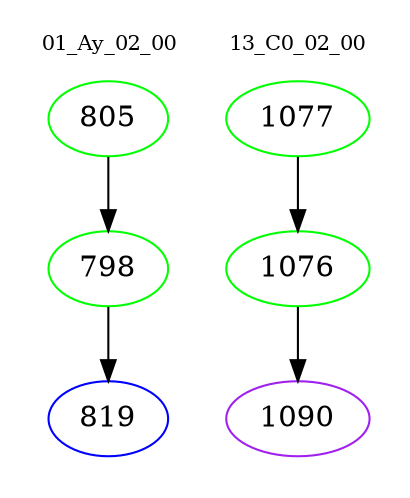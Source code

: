 digraph{
subgraph cluster_0 {
color = white
label = "01_Ay_02_00";
fontsize=10;
T0_805 [label="805", color="green"]
T0_805 -> T0_798 [color="black"]
T0_798 [label="798", color="green"]
T0_798 -> T0_819 [color="black"]
T0_819 [label="819", color="blue"]
}
subgraph cluster_1 {
color = white
label = "13_C0_02_00";
fontsize=10;
T1_1077 [label="1077", color="green"]
T1_1077 -> T1_1076 [color="black"]
T1_1076 [label="1076", color="green"]
T1_1076 -> T1_1090 [color="black"]
T1_1090 [label="1090", color="purple"]
}
}

